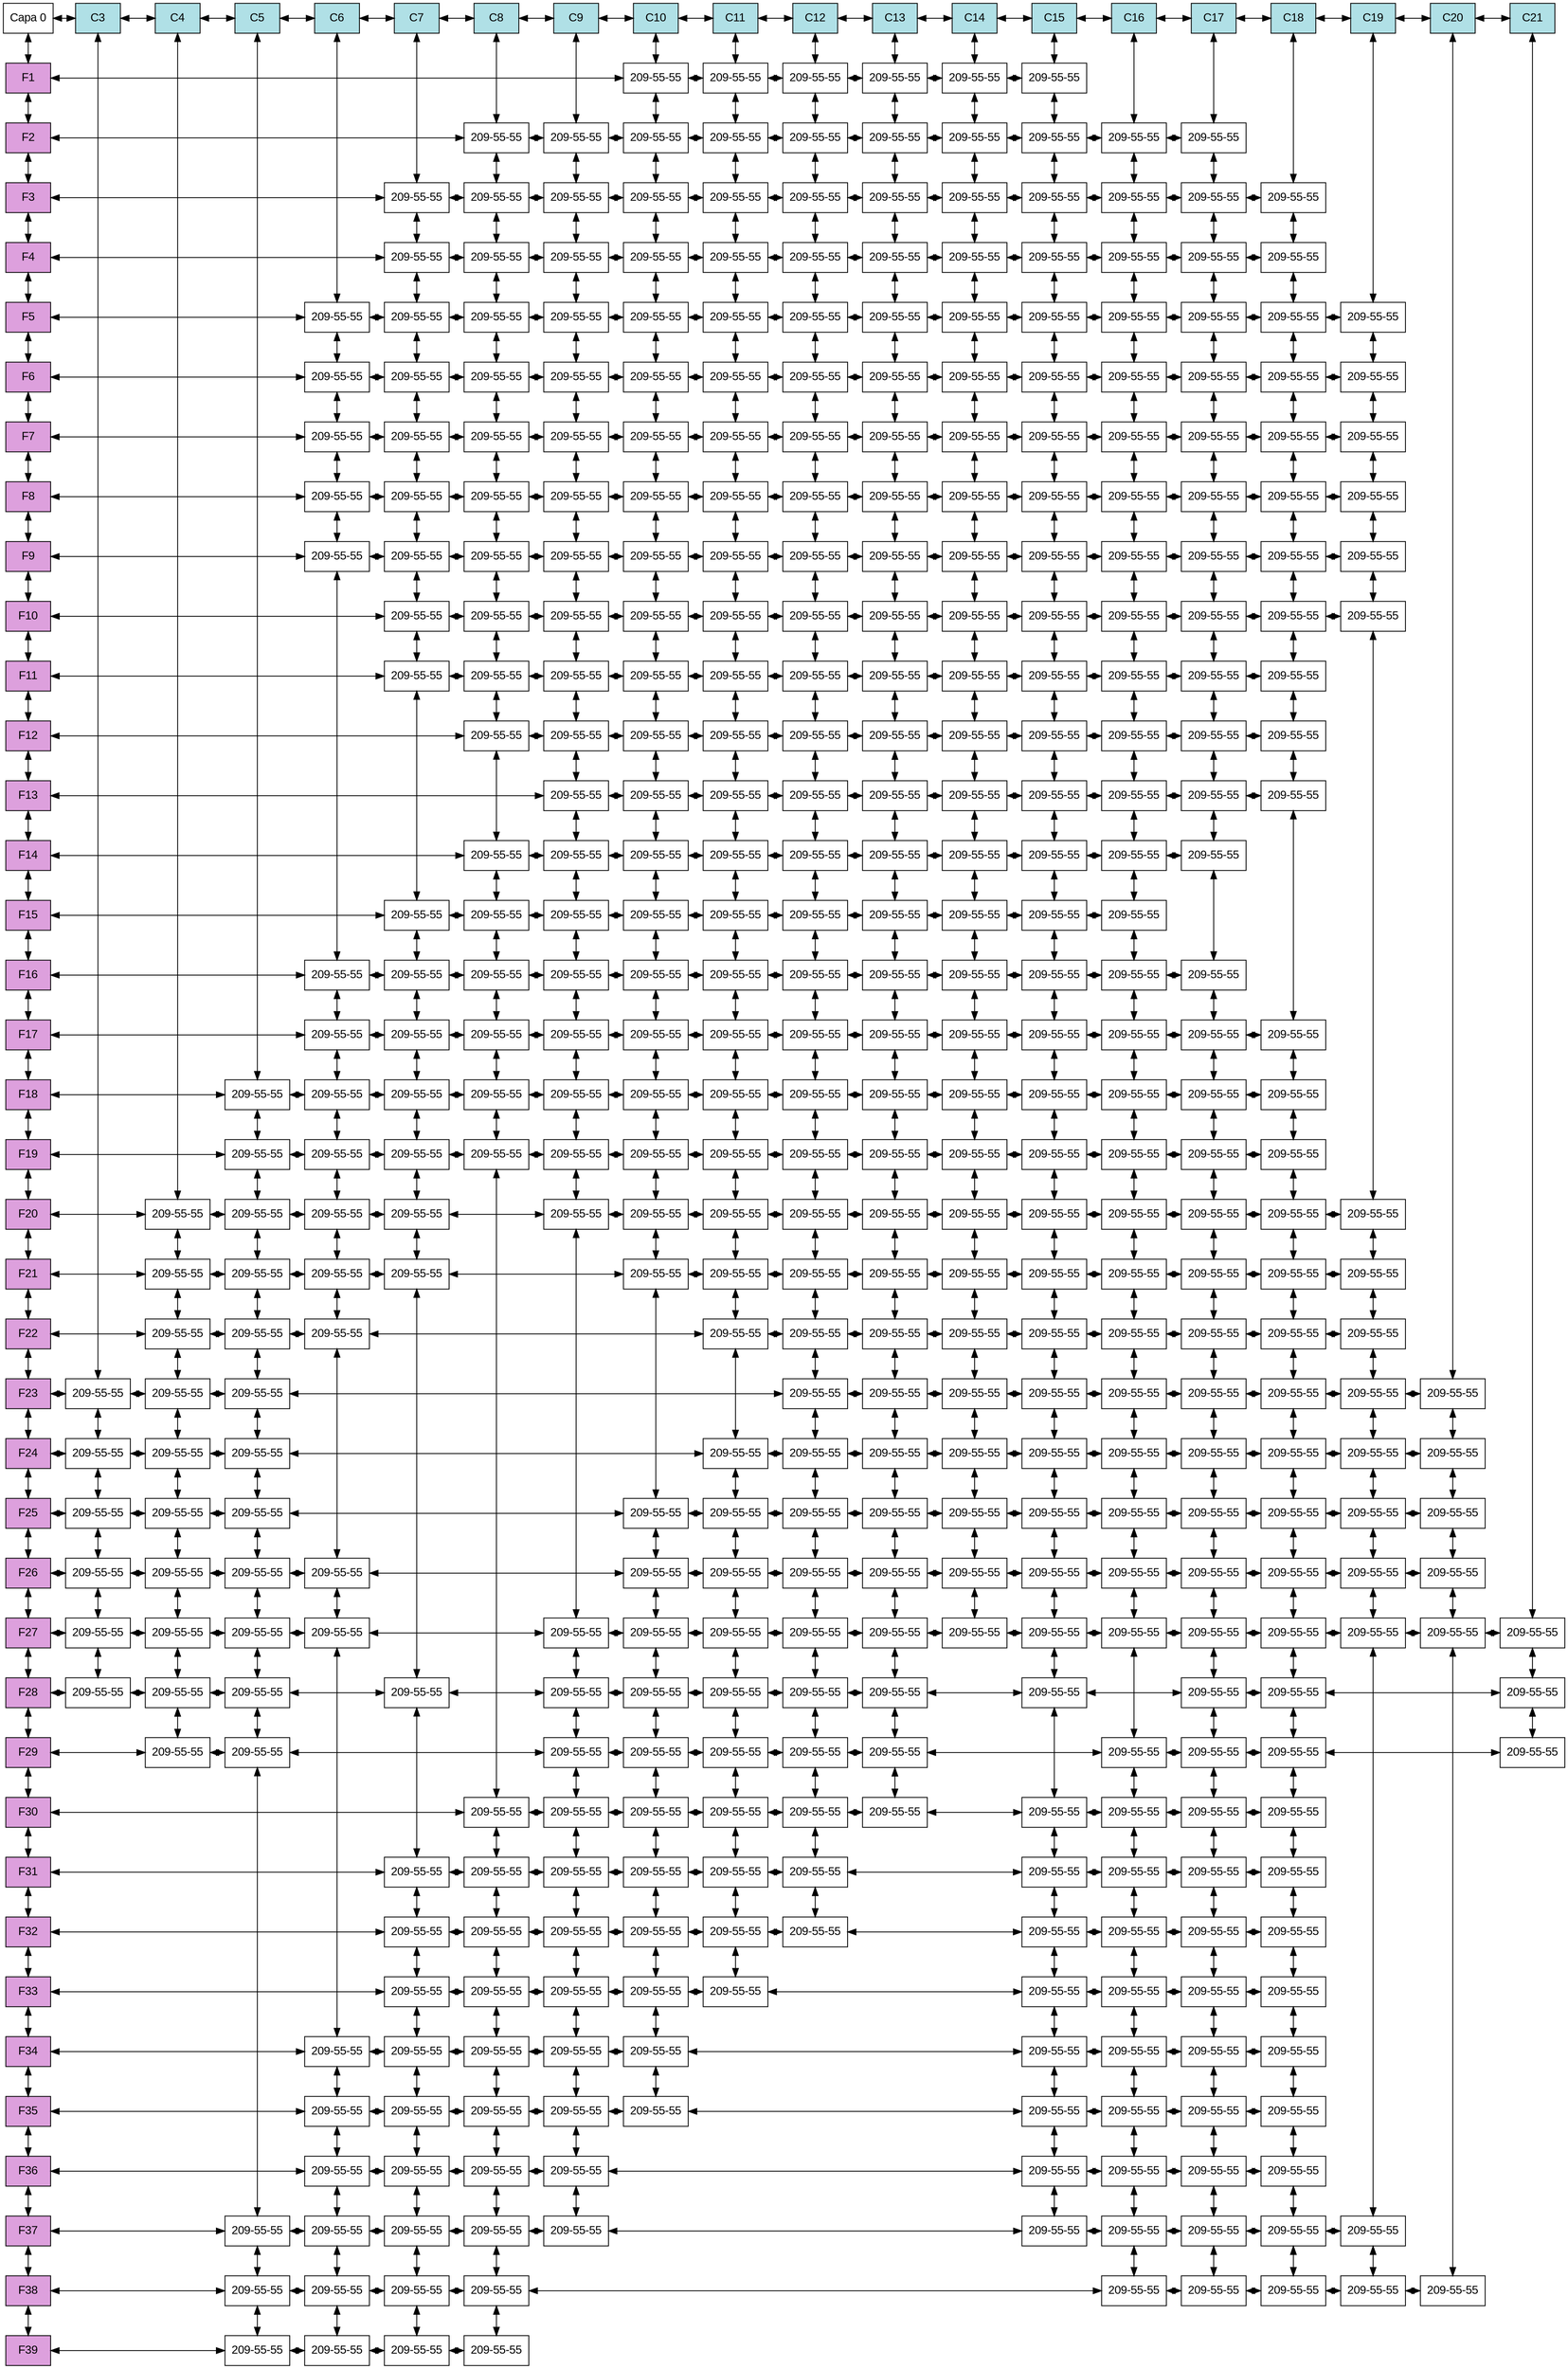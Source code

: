 digraph T{
	node[shape=box fontname="Arial" fillcolor="white" style=filled];
	edge[dir="both"];
	Root[label = "Capa 0", group="0"];
	F1[group="0" fillcolor="plum"];
	F2[group="0" fillcolor="plum"];
	F3[group="0" fillcolor="plum"];
	F4[group="0" fillcolor="plum"];
	F5[group="0" fillcolor="plum"];
	F6[group="0" fillcolor="plum"];
	F7[group="0" fillcolor="plum"];
	F8[group="0" fillcolor="plum"];
	F9[group="0" fillcolor="plum"];
	F10[group="0" fillcolor="plum"];
	F11[group="0" fillcolor="plum"];
	F12[group="0" fillcolor="plum"];
	F13[group="0" fillcolor="plum"];
	F14[group="0" fillcolor="plum"];
	F15[group="0" fillcolor="plum"];
	F16[group="0" fillcolor="plum"];
	F17[group="0" fillcolor="plum"];
	F18[group="0" fillcolor="plum"];
	F19[group="0" fillcolor="plum"];
	F20[group="0" fillcolor="plum"];
	F21[group="0" fillcolor="plum"];
	F22[group="0" fillcolor="plum"];
	F23[group="0" fillcolor="plum"];
	F24[group="0" fillcolor="plum"];
	F25[group="0" fillcolor="plum"];
	F26[group="0" fillcolor="plum"];
	F27[group="0" fillcolor="plum"];
	F28[group="0" fillcolor="plum"];
	F29[group="0" fillcolor="plum"];
	F30[group="0" fillcolor="plum"];
	F31[group="0" fillcolor="plum"];
	F32[group="0" fillcolor="plum"];
	F33[group="0" fillcolor="plum"];
	F34[group="0" fillcolor="plum"];
	F35[group="0" fillcolor="plum"];
	F36[group="0" fillcolor="plum"];
	F37[group="0" fillcolor="plum"];
	F38[group="0" fillcolor="plum"];
	F39[group="0" fillcolor="plum"];
	C3[group="3" fillcolor="powderblue"];
	C4[group="4" fillcolor="powderblue"];
	C5[group="5" fillcolor="powderblue"];
	C6[group="6" fillcolor="powderblue"];
	C7[group="7" fillcolor="powderblue"];
	C8[group="8" fillcolor="powderblue"];
	C9[group="9" fillcolor="powderblue"];
	C10[group="10" fillcolor="powderblue"];
	C11[group="11" fillcolor="powderblue"];
	C12[group="12" fillcolor="powderblue"];
	C13[group="13" fillcolor="powderblue"];
	C14[group="14" fillcolor="powderblue"];
	C15[group="15" fillcolor="powderblue"];
	C16[group="16" fillcolor="powderblue"];
	C17[group="17" fillcolor="powderblue"];
	C18[group="18" fillcolor="powderblue"];
	C19[group="19" fillcolor="powderblue"];
	C20[group="20" fillcolor="powderblue"];
	C21[group="21" fillcolor="powderblue"];
	N23_3[group="3" label="209-55-55"];
	N24_3[group="3" label="209-55-55"];
	N25_3[group="3" label="209-55-55"];
	N26_3[group="3" label="209-55-55"];
	N27_3[group="3" label="209-55-55"];
	N28_3[group="3" label="209-55-55"];
	N20_4[group="4" label="209-55-55"];
	N21_4[group="4" label="209-55-55"];
	N22_4[group="4" label="209-55-55"];
	N23_4[group="4" label="209-55-55"];
	N24_4[group="4" label="209-55-55"];
	N25_4[group="4" label="209-55-55"];
	N26_4[group="4" label="209-55-55"];
	N27_4[group="4" label="209-55-55"];
	N28_4[group="4" label="209-55-55"];
	N29_4[group="4" label="209-55-55"];
	N18_5[group="5" label="209-55-55"];
	N19_5[group="5" label="209-55-55"];
	N20_5[group="5" label="209-55-55"];
	N21_5[group="5" label="209-55-55"];
	N22_5[group="5" label="209-55-55"];
	N23_5[group="5" label="209-55-55"];
	N24_5[group="5" label="209-55-55"];
	N25_5[group="5" label="209-55-55"];
	N26_5[group="5" label="209-55-55"];
	N27_5[group="5" label="209-55-55"];
	N28_5[group="5" label="209-55-55"];
	N29_5[group="5" label="209-55-55"];
	N37_5[group="5" label="209-55-55"];
	N38_5[group="5" label="209-55-55"];
	N39_5[group="5" label="209-55-55"];
	N5_6[group="6" label="209-55-55"];
	N6_6[group="6" label="209-55-55"];
	N7_6[group="6" label="209-55-55"];
	N8_6[group="6" label="209-55-55"];
	N9_6[group="6" label="209-55-55"];
	N16_6[group="6" label="209-55-55"];
	N17_6[group="6" label="209-55-55"];
	N18_6[group="6" label="209-55-55"];
	N19_6[group="6" label="209-55-55"];
	N20_6[group="6" label="209-55-55"];
	N21_6[group="6" label="209-55-55"];
	N22_6[group="6" label="209-55-55"];
	N26_6[group="6" label="209-55-55"];
	N27_6[group="6" label="209-55-55"];
	N34_6[group="6" label="209-55-55"];
	N35_6[group="6" label="209-55-55"];
	N36_6[group="6" label="209-55-55"];
	N37_6[group="6" label="209-55-55"];
	N38_6[group="6" label="209-55-55"];
	N39_6[group="6" label="209-55-55"];
	N3_7[group="7" label="209-55-55"];
	N4_7[group="7" label="209-55-55"];
	N5_7[group="7" label="209-55-55"];
	N6_7[group="7" label="209-55-55"];
	N7_7[group="7" label="209-55-55"];
	N8_7[group="7" label="209-55-55"];
	N9_7[group="7" label="209-55-55"];
	N10_7[group="7" label="209-55-55"];
	N11_7[group="7" label="209-55-55"];
	N15_7[group="7" label="209-55-55"];
	N16_7[group="7" label="209-55-55"];
	N17_7[group="7" label="209-55-55"];
	N18_7[group="7" label="209-55-55"];
	N19_7[group="7" label="209-55-55"];
	N20_7[group="7" label="209-55-55"];
	N21_7[group="7" label="209-55-55"];
	N28_7[group="7" label="209-55-55"];
	N31_7[group="7" label="209-55-55"];
	N32_7[group="7" label="209-55-55"];
	N33_7[group="7" label="209-55-55"];
	N34_7[group="7" label="209-55-55"];
	N35_7[group="7" label="209-55-55"];
	N36_7[group="7" label="209-55-55"];
	N37_7[group="7" label="209-55-55"];
	N38_7[group="7" label="209-55-55"];
	N39_7[group="7" label="209-55-55"];
	N2_8[group="8" label="209-55-55"];
	N3_8[group="8" label="209-55-55"];
	N4_8[group="8" label="209-55-55"];
	N5_8[group="8" label="209-55-55"];
	N6_8[group="8" label="209-55-55"];
	N7_8[group="8" label="209-55-55"];
	N8_8[group="8" label="209-55-55"];
	N9_8[group="8" label="209-55-55"];
	N10_8[group="8" label="209-55-55"];
	N11_8[group="8" label="209-55-55"];
	N12_8[group="8" label="209-55-55"];
	N14_8[group="8" label="209-55-55"];
	N15_8[group="8" label="209-55-55"];
	N16_8[group="8" label="209-55-55"];
	N17_8[group="8" label="209-55-55"];
	N18_8[group="8" label="209-55-55"];
	N19_8[group="8" label="209-55-55"];
	N30_8[group="8" label="209-55-55"];
	N31_8[group="8" label="209-55-55"];
	N32_8[group="8" label="209-55-55"];
	N33_8[group="8" label="209-55-55"];
	N34_8[group="8" label="209-55-55"];
	N35_8[group="8" label="209-55-55"];
	N36_8[group="8" label="209-55-55"];
	N37_8[group="8" label="209-55-55"];
	N38_8[group="8" label="209-55-55"];
	N39_8[group="8" label="209-55-55"];
	N2_9[group="9" label="209-55-55"];
	N3_9[group="9" label="209-55-55"];
	N4_9[group="9" label="209-55-55"];
	N5_9[group="9" label="209-55-55"];
	N6_9[group="9" label="209-55-55"];
	N7_9[group="9" label="209-55-55"];
	N8_9[group="9" label="209-55-55"];
	N9_9[group="9" label="209-55-55"];
	N10_9[group="9" label="209-55-55"];
	N11_9[group="9" label="209-55-55"];
	N12_9[group="9" label="209-55-55"];
	N13_9[group="9" label="209-55-55"];
	N14_9[group="9" label="209-55-55"];
	N15_9[group="9" label="209-55-55"];
	N16_9[group="9" label="209-55-55"];
	N17_9[group="9" label="209-55-55"];
	N18_9[group="9" label="209-55-55"];
	N19_9[group="9" label="209-55-55"];
	N20_9[group="9" label="209-55-55"];
	N27_9[group="9" label="209-55-55"];
	N28_9[group="9" label="209-55-55"];
	N29_9[group="9" label="209-55-55"];
	N30_9[group="9" label="209-55-55"];
	N31_9[group="9" label="209-55-55"];
	N32_9[group="9" label="209-55-55"];
	N33_9[group="9" label="209-55-55"];
	N34_9[group="9" label="209-55-55"];
	N35_9[group="9" label="209-55-55"];
	N36_9[group="9" label="209-55-55"];
	N37_9[group="9" label="209-55-55"];
	N1_10[group="10" label="209-55-55"];
	N2_10[group="10" label="209-55-55"];
	N3_10[group="10" label="209-55-55"];
	N4_10[group="10" label="209-55-55"];
	N5_10[group="10" label="209-55-55"];
	N6_10[group="10" label="209-55-55"];
	N7_10[group="10" label="209-55-55"];
	N8_10[group="10" label="209-55-55"];
	N9_10[group="10" label="209-55-55"];
	N10_10[group="10" label="209-55-55"];
	N11_10[group="10" label="209-55-55"];
	N12_10[group="10" label="209-55-55"];
	N13_10[group="10" label="209-55-55"];
	N14_10[group="10" label="209-55-55"];
	N15_10[group="10" label="209-55-55"];
	N16_10[group="10" label="209-55-55"];
	N17_10[group="10" label="209-55-55"];
	N18_10[group="10" label="209-55-55"];
	N19_10[group="10" label="209-55-55"];
	N20_10[group="10" label="209-55-55"];
	N21_10[group="10" label="209-55-55"];
	N25_10[group="10" label="209-55-55"];
	N26_10[group="10" label="209-55-55"];
	N27_10[group="10" label="209-55-55"];
	N28_10[group="10" label="209-55-55"];
	N29_10[group="10" label="209-55-55"];
	N30_10[group="10" label="209-55-55"];
	N31_10[group="10" label="209-55-55"];
	N32_10[group="10" label="209-55-55"];
	N33_10[group="10" label="209-55-55"];
	N34_10[group="10" label="209-55-55"];
	N35_10[group="10" label="209-55-55"];
	N1_11[group="11" label="209-55-55"];
	N2_11[group="11" label="209-55-55"];
	N3_11[group="11" label="209-55-55"];
	N4_11[group="11" label="209-55-55"];
	N5_11[group="11" label="209-55-55"];
	N6_11[group="11" label="209-55-55"];
	N7_11[group="11" label="209-55-55"];
	N8_11[group="11" label="209-55-55"];
	N9_11[group="11" label="209-55-55"];
	N10_11[group="11" label="209-55-55"];
	N11_11[group="11" label="209-55-55"];
	N12_11[group="11" label="209-55-55"];
	N13_11[group="11" label="209-55-55"];
	N14_11[group="11" label="209-55-55"];
	N15_11[group="11" label="209-55-55"];
	N16_11[group="11" label="209-55-55"];
	N17_11[group="11" label="209-55-55"];
	N18_11[group="11" label="209-55-55"];
	N19_11[group="11" label="209-55-55"];
	N20_11[group="11" label="209-55-55"];
	N21_11[group="11" label="209-55-55"];
	N22_11[group="11" label="209-55-55"];
	N24_11[group="11" label="209-55-55"];
	N25_11[group="11" label="209-55-55"];
	N26_11[group="11" label="209-55-55"];
	N27_11[group="11" label="209-55-55"];
	N28_11[group="11" label="209-55-55"];
	N29_11[group="11" label="209-55-55"];
	N30_11[group="11" label="209-55-55"];
	N31_11[group="11" label="209-55-55"];
	N32_11[group="11" label="209-55-55"];
	N33_11[group="11" label="209-55-55"];
	N1_12[group="12" label="209-55-55"];
	N2_12[group="12" label="209-55-55"];
	N3_12[group="12" label="209-55-55"];
	N4_12[group="12" label="209-55-55"];
	N5_12[group="12" label="209-55-55"];
	N6_12[group="12" label="209-55-55"];
	N7_12[group="12" label="209-55-55"];
	N8_12[group="12" label="209-55-55"];
	N9_12[group="12" label="209-55-55"];
	N10_12[group="12" label="209-55-55"];
	N11_12[group="12" label="209-55-55"];
	N12_12[group="12" label="209-55-55"];
	N13_12[group="12" label="209-55-55"];
	N14_12[group="12" label="209-55-55"];
	N15_12[group="12" label="209-55-55"];
	N16_12[group="12" label="209-55-55"];
	N17_12[group="12" label="209-55-55"];
	N18_12[group="12" label="209-55-55"];
	N19_12[group="12" label="209-55-55"];
	N20_12[group="12" label="209-55-55"];
	N21_12[group="12" label="209-55-55"];
	N22_12[group="12" label="209-55-55"];
	N23_12[group="12" label="209-55-55"];
	N24_12[group="12" label="209-55-55"];
	N25_12[group="12" label="209-55-55"];
	N26_12[group="12" label="209-55-55"];
	N27_12[group="12" label="209-55-55"];
	N28_12[group="12" label="209-55-55"];
	N29_12[group="12" label="209-55-55"];
	N30_12[group="12" label="209-55-55"];
	N31_12[group="12" label="209-55-55"];
	N32_12[group="12" label="209-55-55"];
	N1_13[group="13" label="209-55-55"];
	N2_13[group="13" label="209-55-55"];
	N3_13[group="13" label="209-55-55"];
	N4_13[group="13" label="209-55-55"];
	N5_13[group="13" label="209-55-55"];
	N6_13[group="13" label="209-55-55"];
	N7_13[group="13" label="209-55-55"];
	N8_13[group="13" label="209-55-55"];
	N9_13[group="13" label="209-55-55"];
	N10_13[group="13" label="209-55-55"];
	N11_13[group="13" label="209-55-55"];
	N12_13[group="13" label="209-55-55"];
	N13_13[group="13" label="209-55-55"];
	N14_13[group="13" label="209-55-55"];
	N15_13[group="13" label="209-55-55"];
	N16_13[group="13" label="209-55-55"];
	N17_13[group="13" label="209-55-55"];
	N18_13[group="13" label="209-55-55"];
	N19_13[group="13" label="209-55-55"];
	N20_13[group="13" label="209-55-55"];
	N21_13[group="13" label="209-55-55"];
	N22_13[group="13" label="209-55-55"];
	N23_13[group="13" label="209-55-55"];
	N24_13[group="13" label="209-55-55"];
	N25_13[group="13" label="209-55-55"];
	N26_13[group="13" label="209-55-55"];
	N27_13[group="13" label="209-55-55"];
	N28_13[group="13" label="209-55-55"];
	N29_13[group="13" label="209-55-55"];
	N30_13[group="13" label="209-55-55"];
	N1_14[group="14" label="209-55-55"];
	N2_14[group="14" label="209-55-55"];
	N3_14[group="14" label="209-55-55"];
	N4_14[group="14" label="209-55-55"];
	N5_14[group="14" label="209-55-55"];
	N6_14[group="14" label="209-55-55"];
	N7_14[group="14" label="209-55-55"];
	N8_14[group="14" label="209-55-55"];
	N9_14[group="14" label="209-55-55"];
	N10_14[group="14" label="209-55-55"];
	N11_14[group="14" label="209-55-55"];
	N12_14[group="14" label="209-55-55"];
	N13_14[group="14" label="209-55-55"];
	N14_14[group="14" label="209-55-55"];
	N15_14[group="14" label="209-55-55"];
	N16_14[group="14" label="209-55-55"];
	N17_14[group="14" label="209-55-55"];
	N18_14[group="14" label="209-55-55"];
	N19_14[group="14" label="209-55-55"];
	N20_14[group="14" label="209-55-55"];
	N21_14[group="14" label="209-55-55"];
	N22_14[group="14" label="209-55-55"];
	N23_14[group="14" label="209-55-55"];
	N24_14[group="14" label="209-55-55"];
	N25_14[group="14" label="209-55-55"];
	N26_14[group="14" label="209-55-55"];
	N27_14[group="14" label="209-55-55"];
	N1_15[group="15" label="209-55-55"];
	N2_15[group="15" label="209-55-55"];
	N3_15[group="15" label="209-55-55"];
	N4_15[group="15" label="209-55-55"];
	N5_15[group="15" label="209-55-55"];
	N6_15[group="15" label="209-55-55"];
	N7_15[group="15" label="209-55-55"];
	N8_15[group="15" label="209-55-55"];
	N9_15[group="15" label="209-55-55"];
	N10_15[group="15" label="209-55-55"];
	N11_15[group="15" label="209-55-55"];
	N12_15[group="15" label="209-55-55"];
	N13_15[group="15" label="209-55-55"];
	N14_15[group="15" label="209-55-55"];
	N15_15[group="15" label="209-55-55"];
	N16_15[group="15" label="209-55-55"];
	N17_15[group="15" label="209-55-55"];
	N18_15[group="15" label="209-55-55"];
	N19_15[group="15" label="209-55-55"];
	N20_15[group="15" label="209-55-55"];
	N21_15[group="15" label="209-55-55"];
	N22_15[group="15" label="209-55-55"];
	N23_15[group="15" label="209-55-55"];
	N24_15[group="15" label="209-55-55"];
	N25_15[group="15" label="209-55-55"];
	N26_15[group="15" label="209-55-55"];
	N27_15[group="15" label="209-55-55"];
	N28_15[group="15" label="209-55-55"];
	N30_15[group="15" label="209-55-55"];
	N31_15[group="15" label="209-55-55"];
	N32_15[group="15" label="209-55-55"];
	N33_15[group="15" label="209-55-55"];
	N34_15[group="15" label="209-55-55"];
	N35_15[group="15" label="209-55-55"];
	N36_15[group="15" label="209-55-55"];
	N37_15[group="15" label="209-55-55"];
	N2_16[group="16" label="209-55-55"];
	N3_16[group="16" label="209-55-55"];
	N4_16[group="16" label="209-55-55"];
	N5_16[group="16" label="209-55-55"];
	N6_16[group="16" label="209-55-55"];
	N7_16[group="16" label="209-55-55"];
	N8_16[group="16" label="209-55-55"];
	N9_16[group="16" label="209-55-55"];
	N10_16[group="16" label="209-55-55"];
	N11_16[group="16" label="209-55-55"];
	N12_16[group="16" label="209-55-55"];
	N13_16[group="16" label="209-55-55"];
	N14_16[group="16" label="209-55-55"];
	N15_16[group="16" label="209-55-55"];
	N16_16[group="16" label="209-55-55"];
	N17_16[group="16" label="209-55-55"];
	N18_16[group="16" label="209-55-55"];
	N19_16[group="16" label="209-55-55"];
	N20_16[group="16" label="209-55-55"];
	N21_16[group="16" label="209-55-55"];
	N22_16[group="16" label="209-55-55"];
	N23_16[group="16" label="209-55-55"];
	N24_16[group="16" label="209-55-55"];
	N25_16[group="16" label="209-55-55"];
	N26_16[group="16" label="209-55-55"];
	N27_16[group="16" label="209-55-55"];
	N29_16[group="16" label="209-55-55"];
	N30_16[group="16" label="209-55-55"];
	N31_16[group="16" label="209-55-55"];
	N32_16[group="16" label="209-55-55"];
	N33_16[group="16" label="209-55-55"];
	N34_16[group="16" label="209-55-55"];
	N35_16[group="16" label="209-55-55"];
	N36_16[group="16" label="209-55-55"];
	N37_16[group="16" label="209-55-55"];
	N38_16[group="16" label="209-55-55"];
	N2_17[group="17" label="209-55-55"];
	N3_17[group="17" label="209-55-55"];
	N4_17[group="17" label="209-55-55"];
	N5_17[group="17" label="209-55-55"];
	N6_17[group="17" label="209-55-55"];
	N7_17[group="17" label="209-55-55"];
	N8_17[group="17" label="209-55-55"];
	N9_17[group="17" label="209-55-55"];
	N10_17[group="17" label="209-55-55"];
	N11_17[group="17" label="209-55-55"];
	N12_17[group="17" label="209-55-55"];
	N13_17[group="17" label="209-55-55"];
	N14_17[group="17" label="209-55-55"];
	N16_17[group="17" label="209-55-55"];
	N17_17[group="17" label="209-55-55"];
	N18_17[group="17" label="209-55-55"];
	N19_17[group="17" label="209-55-55"];
	N20_17[group="17" label="209-55-55"];
	N21_17[group="17" label="209-55-55"];
	N22_17[group="17" label="209-55-55"];
	N23_17[group="17" label="209-55-55"];
	N24_17[group="17" label="209-55-55"];
	N25_17[group="17" label="209-55-55"];
	N26_17[group="17" label="209-55-55"];
	N27_17[group="17" label="209-55-55"];
	N28_17[group="17" label="209-55-55"];
	N29_17[group="17" label="209-55-55"];
	N30_17[group="17" label="209-55-55"];
	N31_17[group="17" label="209-55-55"];
	N32_17[group="17" label="209-55-55"];
	N33_17[group="17" label="209-55-55"];
	N34_17[group="17" label="209-55-55"];
	N35_17[group="17" label="209-55-55"];
	N36_17[group="17" label="209-55-55"];
	N37_17[group="17" label="209-55-55"];
	N38_17[group="17" label="209-55-55"];
	N3_18[group="18" label="209-55-55"];
	N4_18[group="18" label="209-55-55"];
	N5_18[group="18" label="209-55-55"];
	N6_18[group="18" label="209-55-55"];
	N7_18[group="18" label="209-55-55"];
	N8_18[group="18" label="209-55-55"];
	N9_18[group="18" label="209-55-55"];
	N10_18[group="18" label="209-55-55"];
	N11_18[group="18" label="209-55-55"];
	N12_18[group="18" label="209-55-55"];
	N13_18[group="18" label="209-55-55"];
	N17_18[group="18" label="209-55-55"];
	N18_18[group="18" label="209-55-55"];
	N19_18[group="18" label="209-55-55"];
	N20_18[group="18" label="209-55-55"];
	N21_18[group="18" label="209-55-55"];
	N22_18[group="18" label="209-55-55"];
	N23_18[group="18" label="209-55-55"];
	N24_18[group="18" label="209-55-55"];
	N25_18[group="18" label="209-55-55"];
	N26_18[group="18" label="209-55-55"];
	N27_18[group="18" label="209-55-55"];
	N28_18[group="18" label="209-55-55"];
	N29_18[group="18" label="209-55-55"];
	N30_18[group="18" label="209-55-55"];
	N31_18[group="18" label="209-55-55"];
	N32_18[group="18" label="209-55-55"];
	N33_18[group="18" label="209-55-55"];
	N34_18[group="18" label="209-55-55"];
	N35_18[group="18" label="209-55-55"];
	N36_18[group="18" label="209-55-55"];
	N37_18[group="18" label="209-55-55"];
	N38_18[group="18" label="209-55-55"];
	N5_19[group="19" label="209-55-55"];
	N6_19[group="19" label="209-55-55"];
	N7_19[group="19" label="209-55-55"];
	N8_19[group="19" label="209-55-55"];
	N9_19[group="19" label="209-55-55"];
	N10_19[group="19" label="209-55-55"];
	N20_19[group="19" label="209-55-55"];
	N21_19[group="19" label="209-55-55"];
	N22_19[group="19" label="209-55-55"];
	N23_19[group="19" label="209-55-55"];
	N24_19[group="19" label="209-55-55"];
	N25_19[group="19" label="209-55-55"];
	N26_19[group="19" label="209-55-55"];
	N27_19[group="19" label="209-55-55"];
	N37_19[group="19" label="209-55-55"];
	N38_19[group="19" label="209-55-55"];
	N23_20[group="20" label="209-55-55"];
	N24_20[group="20" label="209-55-55"];
	N25_20[group="20" label="209-55-55"];
	N26_20[group="20" label="209-55-55"];
	N27_20[group="20" label="209-55-55"];
	N38_20[group="20" label="209-55-55"];
	N27_21[group="21" label="209-55-55"];
	N28_21[group="21" label="209-55-55"];
	N29_21[group="21" label="209-55-55"];
	subgraph columnHeader {
		rank = same;
		Root -> C3 -> C4 -> C5 -> C6 -> C7 -> C8 -> C9 -> C10 -> C11 -> C12 -> C13 -> C14 -> C15 -> C16 -> C17 -> C18 -> C19 -> C20 -> C21;
	}
	subgraph row1 {
		rank = same;
		F1 -> N1_10 -> N1_11 -> N1_12 -> N1_13 -> N1_14 -> N1_15;
	}
	subgraph row2 {
		rank = same;
		F2 -> N2_8 -> N2_9 -> N2_10 -> N2_11 -> N2_12 -> N2_13 -> N2_14 -> N2_15 -> N2_16 -> N2_17;
	}
	subgraph row3 {
		rank = same;
		F3 -> N3_7 -> N3_8 -> N3_9 -> N3_10 -> N3_11 -> N3_12 -> N3_13 -> N3_14 -> N3_15 -> N3_16 -> N3_17 -> N3_18;
	}
	subgraph row4 {
		rank = same;
		F4 -> N4_7 -> N4_8 -> N4_9 -> N4_10 -> N4_11 -> N4_12 -> N4_13 -> N4_14 -> N4_15 -> N4_16 -> N4_17 -> N4_18;
	}
	subgraph row5 {
		rank = same;
		F5 -> N5_6 -> N5_7 -> N5_8 -> N5_9 -> N5_10 -> N5_11 -> N5_12 -> N5_13 -> N5_14 -> N5_15 -> N5_16 -> N5_17 -> N5_18 -> N5_19;
	}
	subgraph row6 {
		rank = same;
		F6 -> N6_6 -> N6_7 -> N6_8 -> N6_9 -> N6_10 -> N6_11 -> N6_12 -> N6_13 -> N6_14 -> N6_15 -> N6_16 -> N6_17 -> N6_18 -> N6_19;
	}
	subgraph row7 {
		rank = same;
		F7 -> N7_6 -> N7_7 -> N7_8 -> N7_9 -> N7_10 -> N7_11 -> N7_12 -> N7_13 -> N7_14 -> N7_15 -> N7_16 -> N7_17 -> N7_18 -> N7_19;
	}
	subgraph row8 {
		rank = same;
		F8 -> N8_6 -> N8_7 -> N8_8 -> N8_9 -> N8_10 -> N8_11 -> N8_12 -> N8_13 -> N8_14 -> N8_15 -> N8_16 -> N8_17 -> N8_18 -> N8_19;
	}
	subgraph row9 {
		rank = same;
		F9 -> N9_6 -> N9_7 -> N9_8 -> N9_9 -> N9_10 -> N9_11 -> N9_12 -> N9_13 -> N9_14 -> N9_15 -> N9_16 -> N9_17 -> N9_18 -> N9_19;
	}
	subgraph row10 {
		rank = same;
		F10 -> N10_7 -> N10_8 -> N10_9 -> N10_10 -> N10_11 -> N10_12 -> N10_13 -> N10_14 -> N10_15 -> N10_16 -> N10_17 -> N10_18 -> N10_19;
	}
	subgraph row11 {
		rank = same;
		F11 -> N11_7 -> N11_8 -> N11_9 -> N11_10 -> N11_11 -> N11_12 -> N11_13 -> N11_14 -> N11_15 -> N11_16 -> N11_17 -> N11_18;
	}
	subgraph row12 {
		rank = same;
		F12 -> N12_8 -> N12_9 -> N12_10 -> N12_11 -> N12_12 -> N12_13 -> N12_14 -> N12_15 -> N12_16 -> N12_17 -> N12_18;
	}
	subgraph row13 {
		rank = same;
		F13 -> N13_9 -> N13_10 -> N13_11 -> N13_12 -> N13_13 -> N13_14 -> N13_15 -> N13_16 -> N13_17 -> N13_18;
	}
	subgraph row14 {
		rank = same;
		F14 -> N14_8 -> N14_9 -> N14_10 -> N14_11 -> N14_12 -> N14_13 -> N14_14 -> N14_15 -> N14_16 -> N14_17;
	}
	subgraph row15 {
		rank = same;
		F15 -> N15_7 -> N15_8 -> N15_9 -> N15_10 -> N15_11 -> N15_12 -> N15_13 -> N15_14 -> N15_15 -> N15_16;
	}
	subgraph row16 {
		rank = same;
		F16 -> N16_6 -> N16_7 -> N16_8 -> N16_9 -> N16_10 -> N16_11 -> N16_12 -> N16_13 -> N16_14 -> N16_15 -> N16_16 -> N16_17;
	}
	subgraph row17 {
		rank = same;
		F17 -> N17_6 -> N17_7 -> N17_8 -> N17_9 -> N17_10 -> N17_11 -> N17_12 -> N17_13 -> N17_14 -> N17_15 -> N17_16 -> N17_17 -> N17_18;
	}
	subgraph row18 {
		rank = same;
		F18 -> N18_5 -> N18_6 -> N18_7 -> N18_8 -> N18_9 -> N18_10 -> N18_11 -> N18_12 -> N18_13 -> N18_14 -> N18_15 -> N18_16 -> N18_17 -> N18_18;
	}
	subgraph row19 {
		rank = same;
		F19 -> N19_5 -> N19_6 -> N19_7 -> N19_8 -> N19_9 -> N19_10 -> N19_11 -> N19_12 -> N19_13 -> N19_14 -> N19_15 -> N19_16 -> N19_17 -> N19_18;
	}
	subgraph row20 {
		rank = same;
		F20 -> N20_4 -> N20_5 -> N20_6 -> N20_7 -> N20_9 -> N20_10 -> N20_11 -> N20_12 -> N20_13 -> N20_14 -> N20_15 -> N20_16 -> N20_17 -> N20_18 -> N20_19;
	}
	subgraph row21 {
		rank = same;
		F21 -> N21_4 -> N21_5 -> N21_6 -> N21_7 -> N21_10 -> N21_11 -> N21_12 -> N21_13 -> N21_14 -> N21_15 -> N21_16 -> N21_17 -> N21_18 -> N21_19;
	}
	subgraph row22 {
		rank = same;
		F22 -> N22_4 -> N22_5 -> N22_6 -> N22_11 -> N22_12 -> N22_13 -> N22_14 -> N22_15 -> N22_16 -> N22_17 -> N22_18 -> N22_19;
	}
	subgraph row23 {
		rank = same;
		F23 -> N23_3 -> N23_4 -> N23_5 -> N23_12 -> N23_13 -> N23_14 -> N23_15 -> N23_16 -> N23_17 -> N23_18 -> N23_19 -> N23_20;
	}
	subgraph row24 {
		rank = same;
		F24 -> N24_3 -> N24_4 -> N24_5 -> N24_11 -> N24_12 -> N24_13 -> N24_14 -> N24_15 -> N24_16 -> N24_17 -> N24_18 -> N24_19 -> N24_20;
	}
	subgraph row25 {
		rank = same;
		F25 -> N25_3 -> N25_4 -> N25_5 -> N25_10 -> N25_11 -> N25_12 -> N25_13 -> N25_14 -> N25_15 -> N25_16 -> N25_17 -> N25_18 -> N25_19 -> N25_20;
	}
	subgraph row26 {
		rank = same;
		F26 -> N26_3 -> N26_4 -> N26_5 -> N26_6 -> N26_10 -> N26_11 -> N26_12 -> N26_13 -> N26_14 -> N26_15 -> N26_16 -> N26_17 -> N26_18 -> N26_19 -> N26_20;
	}
	subgraph row27 {
		rank = same;
		F27 -> N27_3 -> N27_4 -> N27_5 -> N27_6 -> N27_9 -> N27_10 -> N27_11 -> N27_12 -> N27_13 -> N27_14 -> N27_15 -> N27_16 -> N27_17 -> N27_18 -> N27_19 -> N27_20 -> N27_21;
	}
	subgraph row28 {
		rank = same;
		F28 -> N28_3 -> N28_4 -> N28_5 -> N28_7 -> N28_9 -> N28_10 -> N28_11 -> N28_12 -> N28_13 -> N28_15 -> N28_17 -> N28_18 -> N28_21;
	}
	subgraph row29 {
		rank = same;
		F29 -> N29_4 -> N29_5 -> N29_9 -> N29_10 -> N29_11 -> N29_12 -> N29_13 -> N29_16 -> N29_17 -> N29_18 -> N29_21;
	}
	subgraph row30 {
		rank = same;
		F30 -> N30_8 -> N30_9 -> N30_10 -> N30_11 -> N30_12 -> N30_13 -> N30_15 -> N30_16 -> N30_17 -> N30_18;
	}
	subgraph row31 {
		rank = same;
		F31 -> N31_7 -> N31_8 -> N31_9 -> N31_10 -> N31_11 -> N31_12 -> N31_15 -> N31_16 -> N31_17 -> N31_18;
	}
	subgraph row32 {
		rank = same;
		F32 -> N32_7 -> N32_8 -> N32_9 -> N32_10 -> N32_11 -> N32_12 -> N32_15 -> N32_16 -> N32_17 -> N32_18;
	}
	subgraph row33 {
		rank = same;
		F33 -> N33_7 -> N33_8 -> N33_9 -> N33_10 -> N33_11 -> N33_15 -> N33_16 -> N33_17 -> N33_18;
	}
	subgraph row34 {
		rank = same;
		F34 -> N34_6 -> N34_7 -> N34_8 -> N34_9 -> N34_10 -> N34_15 -> N34_16 -> N34_17 -> N34_18;
	}
	subgraph row35 {
		rank = same;
		F35 -> N35_6 -> N35_7 -> N35_8 -> N35_9 -> N35_10 -> N35_15 -> N35_16 -> N35_17 -> N35_18;
	}
	subgraph row36 {
		rank = same;
		F36 -> N36_6 -> N36_7 -> N36_8 -> N36_9 -> N36_15 -> N36_16 -> N36_17 -> N36_18;
	}
	subgraph row37 {
		rank = same;
		F37 -> N37_5 -> N37_6 -> N37_7 -> N37_8 -> N37_9 -> N37_15 -> N37_16 -> N37_17 -> N37_18 -> N37_19;
	}
	subgraph row38 {
		rank = same;
		F38 -> N38_5 -> N38_6 -> N38_7 -> N38_8 -> N38_16 -> N38_17 -> N38_18 -> N38_19 -> N38_20;
	}
	subgraph row39 {
		rank = same;
		F39 -> N39_5 -> N39_6 -> N39_7 -> N39_8;
	}
	subgraph rowHeader {
		Root -> F1 -> F2 -> F3 -> F4 -> F5 -> F6 -> F7 -> F8 -> F9 -> F10 -> F11 -> F12 -> F13 -> F14 -> F15 -> F16 -> F17 -> F18 -> F19 -> F20 -> F21 -> F22 -> F23 -> F24 -> F25 -> F26 -> F27 -> F28 -> F29 -> F30 -> F31 -> F32 -> F33 -> F34 -> F35 -> F36 -> F37 -> F38 -> F39;
	}
	subgraph column3 {
		C3 -> N23_3 -> N24_3 -> N25_3 -> N26_3 -> N27_3 -> N28_3;
	}
	subgraph column4 {
		C4 -> N20_4 -> N21_4 -> N22_4 -> N23_4 -> N24_4 -> N25_4 -> N26_4 -> N27_4 -> N28_4 -> N29_4;
	}
	subgraph column5 {
		C5 -> N18_5 -> N19_5 -> N20_5 -> N21_5 -> N22_5 -> N23_5 -> N24_5 -> N25_5 -> N26_5 -> N27_5 -> N28_5 -> N29_5 -> N37_5 -> N38_5 -> N39_5;
	}
	subgraph column6 {
		C6 -> N5_6 -> N6_6 -> N7_6 -> N8_6 -> N9_6 -> N16_6 -> N17_6 -> N18_6 -> N19_6 -> N20_6 -> N21_6 -> N22_6 -> N26_6 -> N27_6 -> N34_6 -> N35_6 -> N36_6 -> N37_6 -> N38_6 -> N39_6;
	}
	subgraph column7 {
		C7 -> N3_7 -> N4_7 -> N5_7 -> N6_7 -> N7_7 -> N8_7 -> N9_7 -> N10_7 -> N11_7 -> N15_7 -> N16_7 -> N17_7 -> N18_7 -> N19_7 -> N20_7 -> N21_7 -> N28_7 -> N31_7 -> N32_7 -> N33_7 -> N34_7 -> N35_7 -> N36_7 -> N37_7 -> N38_7 -> N39_7;
	}
	subgraph column8 {
		C8 -> N2_8 -> N3_8 -> N4_8 -> N5_8 -> N6_8 -> N7_8 -> N8_8 -> N9_8 -> N10_8 -> N11_8 -> N12_8 -> N14_8 -> N15_8 -> N16_8 -> N17_8 -> N18_8 -> N19_8 -> N30_8 -> N31_8 -> N32_8 -> N33_8 -> N34_8 -> N35_8 -> N36_8 -> N37_8 -> N38_8 -> N39_8;
	}
	subgraph column9 {
		C9 -> N2_9 -> N3_9 -> N4_9 -> N5_9 -> N6_9 -> N7_9 -> N8_9 -> N9_9 -> N10_9 -> N11_9 -> N12_9 -> N13_9 -> N14_9 -> N15_9 -> N16_9 -> N17_9 -> N18_9 -> N19_9 -> N20_9 -> N27_9 -> N28_9 -> N29_9 -> N30_9 -> N31_9 -> N32_9 -> N33_9 -> N34_9 -> N35_9 -> N36_9 -> N37_9;
	}
	subgraph column10 {
		C10 -> N1_10 -> N2_10 -> N3_10 -> N4_10 -> N5_10 -> N6_10 -> N7_10 -> N8_10 -> N9_10 -> N10_10 -> N11_10 -> N12_10 -> N13_10 -> N14_10 -> N15_10 -> N16_10 -> N17_10 -> N18_10 -> N19_10 -> N20_10 -> N21_10 -> N25_10 -> N26_10 -> N27_10 -> N28_10 -> N29_10 -> N30_10 -> N31_10 -> N32_10 -> N33_10 -> N34_10 -> N35_10;
	}
	subgraph column11 {
		C11 -> N1_11 -> N2_11 -> N3_11 -> N4_11 -> N5_11 -> N6_11 -> N7_11 -> N8_11 -> N9_11 -> N10_11 -> N11_11 -> N12_11 -> N13_11 -> N14_11 -> N15_11 -> N16_11 -> N17_11 -> N18_11 -> N19_11 -> N20_11 -> N21_11 -> N22_11 -> N24_11 -> N25_11 -> N26_11 -> N27_11 -> N28_11 -> N29_11 -> N30_11 -> N31_11 -> N32_11 -> N33_11;
	}
	subgraph column12 {
		C12 -> N1_12 -> N2_12 -> N3_12 -> N4_12 -> N5_12 -> N6_12 -> N7_12 -> N8_12 -> N9_12 -> N10_12 -> N11_12 -> N12_12 -> N13_12 -> N14_12 -> N15_12 -> N16_12 -> N17_12 -> N18_12 -> N19_12 -> N20_12 -> N21_12 -> N22_12 -> N23_12 -> N24_12 -> N25_12 -> N26_12 -> N27_12 -> N28_12 -> N29_12 -> N30_12 -> N31_12 -> N32_12;
	}
	subgraph column13 {
		C13 -> N1_13 -> N2_13 -> N3_13 -> N4_13 -> N5_13 -> N6_13 -> N7_13 -> N8_13 -> N9_13 -> N10_13 -> N11_13 -> N12_13 -> N13_13 -> N14_13 -> N15_13 -> N16_13 -> N17_13 -> N18_13 -> N19_13 -> N20_13 -> N21_13 -> N22_13 -> N23_13 -> N24_13 -> N25_13 -> N26_13 -> N27_13 -> N28_13 -> N29_13 -> N30_13;
	}
	subgraph column14 {
		C14 -> N1_14 -> N2_14 -> N3_14 -> N4_14 -> N5_14 -> N6_14 -> N7_14 -> N8_14 -> N9_14 -> N10_14 -> N11_14 -> N12_14 -> N13_14 -> N14_14 -> N15_14 -> N16_14 -> N17_14 -> N18_14 -> N19_14 -> N20_14 -> N21_14 -> N22_14 -> N23_14 -> N24_14 -> N25_14 -> N26_14 -> N27_14;
	}
	subgraph column15 {
		C15 -> N1_15 -> N2_15 -> N3_15 -> N4_15 -> N5_15 -> N6_15 -> N7_15 -> N8_15 -> N9_15 -> N10_15 -> N11_15 -> N12_15 -> N13_15 -> N14_15 -> N15_15 -> N16_15 -> N17_15 -> N18_15 -> N19_15 -> N20_15 -> N21_15 -> N22_15 -> N23_15 -> N24_15 -> N25_15 -> N26_15 -> N27_15 -> N28_15 -> N30_15 -> N31_15 -> N32_15 -> N33_15 -> N34_15 -> N35_15 -> N36_15 -> N37_15;
	}
	subgraph column16 {
		C16 -> N2_16 -> N3_16 -> N4_16 -> N5_16 -> N6_16 -> N7_16 -> N8_16 -> N9_16 -> N10_16 -> N11_16 -> N12_16 -> N13_16 -> N14_16 -> N15_16 -> N16_16 -> N17_16 -> N18_16 -> N19_16 -> N20_16 -> N21_16 -> N22_16 -> N23_16 -> N24_16 -> N25_16 -> N26_16 -> N27_16 -> N29_16 -> N30_16 -> N31_16 -> N32_16 -> N33_16 -> N34_16 -> N35_16 -> N36_16 -> N37_16 -> N38_16;
	}
	subgraph column17 {
		C17 -> N2_17 -> N3_17 -> N4_17 -> N5_17 -> N6_17 -> N7_17 -> N8_17 -> N9_17 -> N10_17 -> N11_17 -> N12_17 -> N13_17 -> N14_17 -> N16_17 -> N17_17 -> N18_17 -> N19_17 -> N20_17 -> N21_17 -> N22_17 -> N23_17 -> N24_17 -> N25_17 -> N26_17 -> N27_17 -> N28_17 -> N29_17 -> N30_17 -> N31_17 -> N32_17 -> N33_17 -> N34_17 -> N35_17 -> N36_17 -> N37_17 -> N38_17;
	}
	subgraph column18 {
		C18 -> N3_18 -> N4_18 -> N5_18 -> N6_18 -> N7_18 -> N8_18 -> N9_18 -> N10_18 -> N11_18 -> N12_18 -> N13_18 -> N17_18 -> N18_18 -> N19_18 -> N20_18 -> N21_18 -> N22_18 -> N23_18 -> N24_18 -> N25_18 -> N26_18 -> N27_18 -> N28_18 -> N29_18 -> N30_18 -> N31_18 -> N32_18 -> N33_18 -> N34_18 -> N35_18 -> N36_18 -> N37_18 -> N38_18;
	}
	subgraph column19 {
		C19 -> N5_19 -> N6_19 -> N7_19 -> N8_19 -> N9_19 -> N10_19 -> N20_19 -> N21_19 -> N22_19 -> N23_19 -> N24_19 -> N25_19 -> N26_19 -> N27_19 -> N37_19 -> N38_19;
	}
	subgraph column20 {
		C20 -> N23_20 -> N24_20 -> N25_20 -> N26_20 -> N27_20 -> N38_20;
	}
	subgraph column21 {
		C21 -> N27_21 -> N28_21 -> N29_21;
	}
}